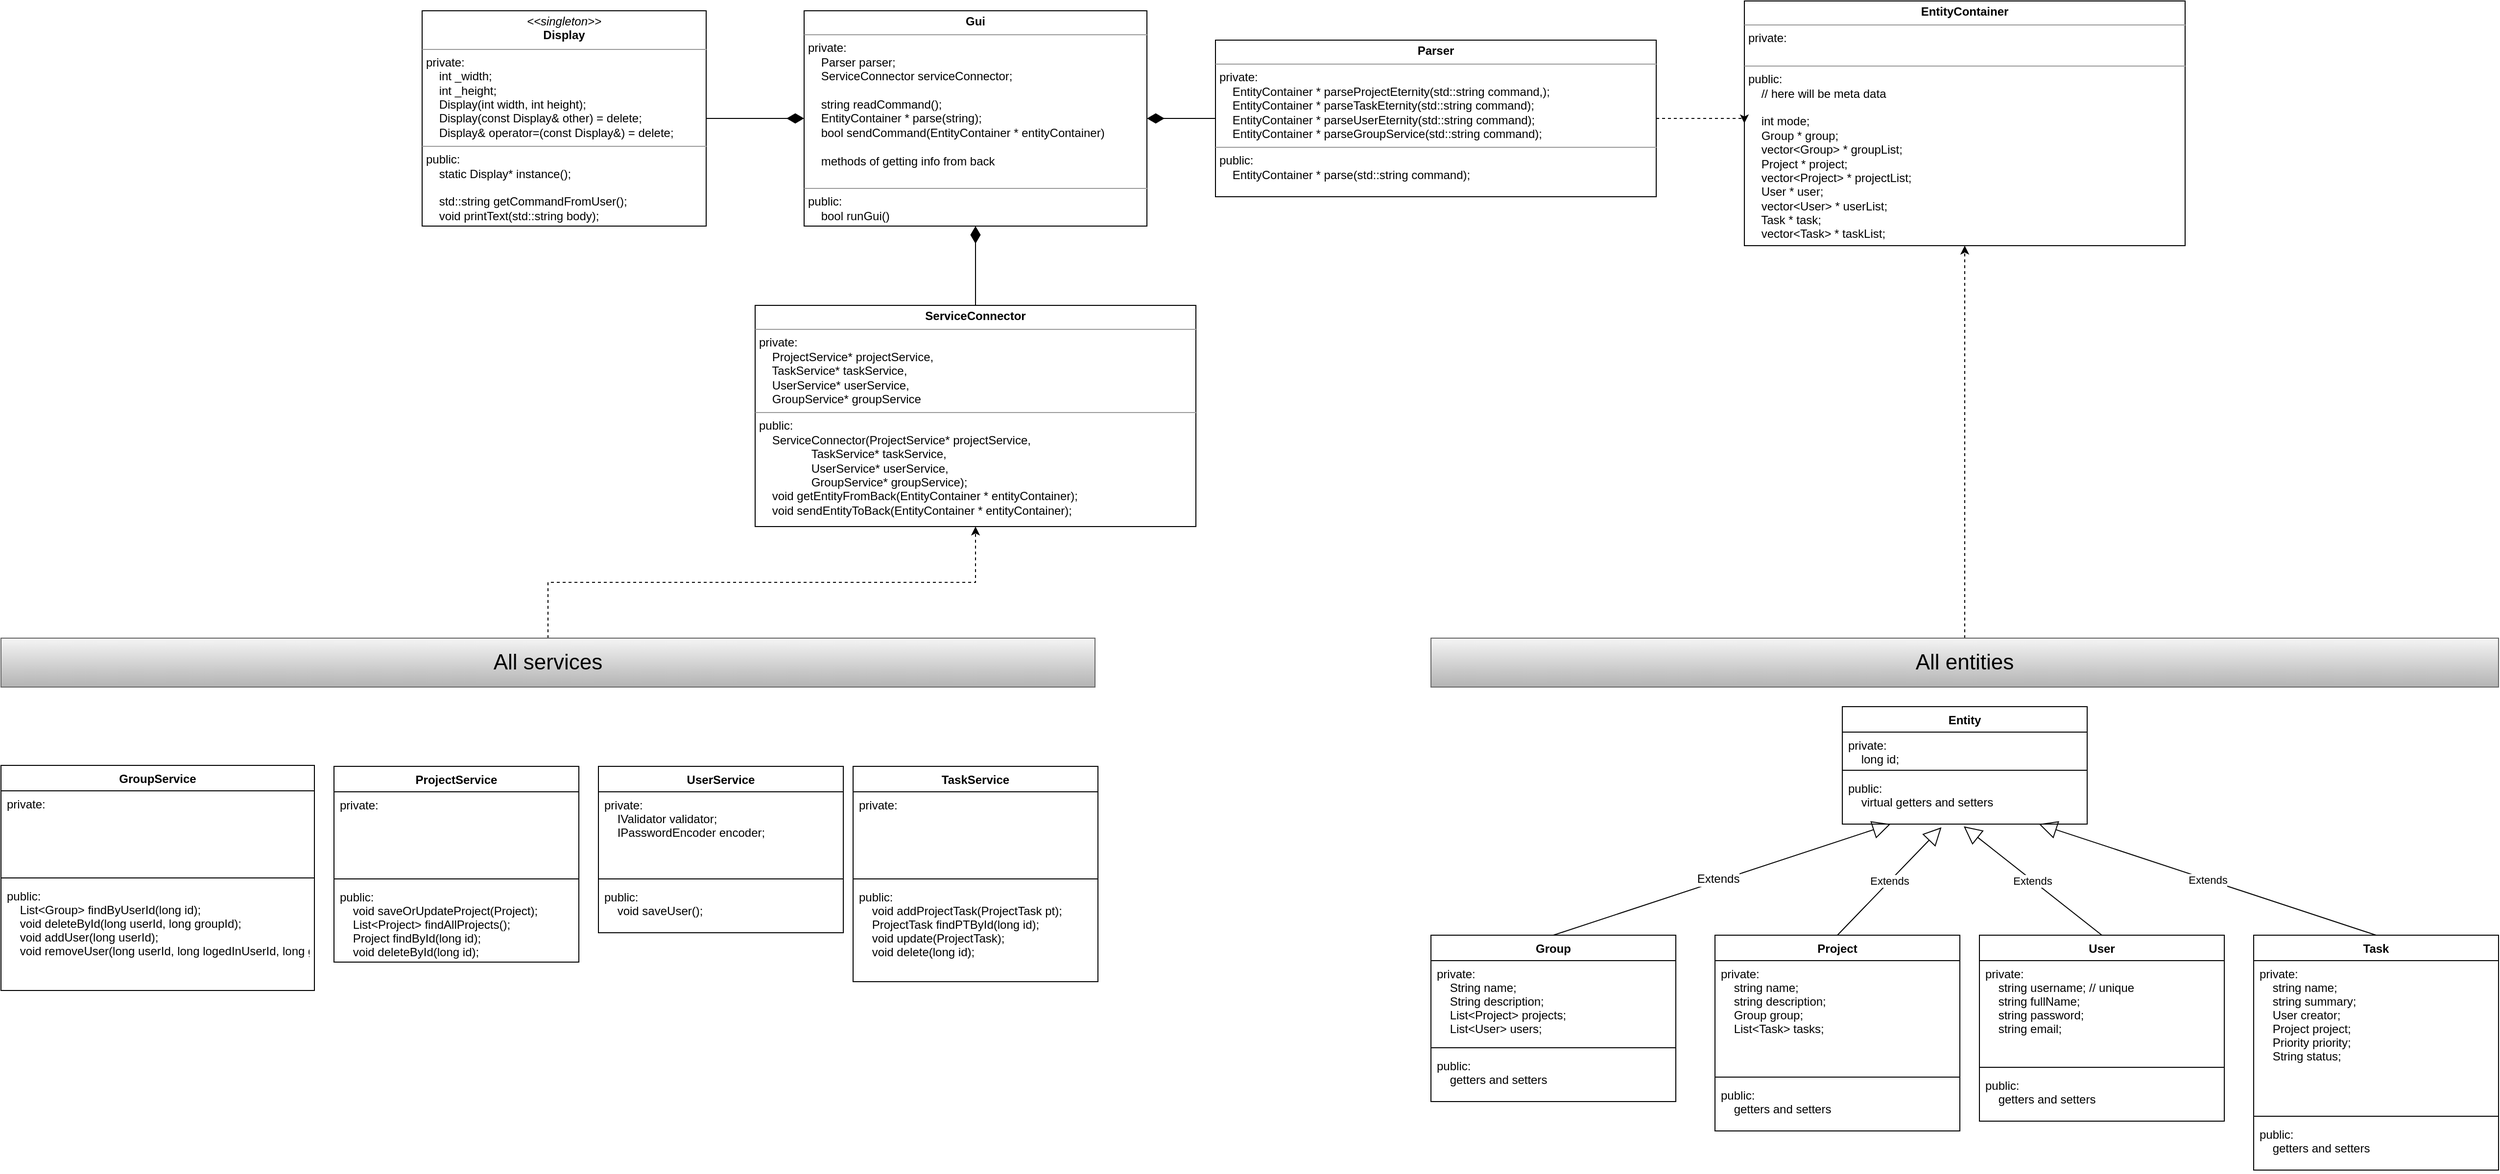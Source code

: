 <mxfile version="12.3.3" type="device" pages="1"><diagram id="evEWcM2YPz1NbU03ZHLD" name="Page-1"><mxGraphModel dx="1408" dy="760" grid="1" gridSize="10" guides="1" tooltips="1" connect="1" arrows="1" fold="1" page="1" pageScale="1" pageWidth="827" pageHeight="1169" math="0" shadow="0"><root><mxCell id="0"/><mxCell id="1" parent="0"/><mxCell id="UoXERc_oRHXMxvf60vUY-1" style="edgeStyle=orthogonalEdgeStyle;rounded=0;orthogonalLoop=1;jettySize=auto;html=1;entryX=0;entryY=0.5;entryDx=0;entryDy=0;startSize=15;endArrow=diamondThin;endFill=1;endSize=15;exitX=1;exitY=0.5;exitDx=0;exitDy=0;" parent="1" source="UoXERc_oRHXMxvf60vUY-2" target="UoXERc_oRHXMxvf60vUY-3" edge="1"><mxGeometry relative="1" as="geometry"/></mxCell><mxCell id="UoXERc_oRHXMxvf60vUY-2" value="&lt;p style=&quot;margin: 0px ; margin-top: 4px ; text-align: center&quot;&gt;&lt;i&gt;&amp;lt;&amp;lt;singleton&amp;gt;&amp;gt;&lt;/i&gt;&lt;br&gt;&lt;b&gt;Display&lt;/b&gt;&lt;/p&gt;&lt;hr size=&quot;1&quot;&gt;&lt;p style=&quot;margin: 0px ; margin-left: 4px&quot;&gt;private:&lt;/p&gt;&lt;p style=&quot;margin: 0px ; margin-left: 4px&quot;&gt;&amp;nbsp; &amp;nbsp; int _width;&lt;/p&gt;&lt;p style=&quot;margin: 0px ; margin-left: 4px&quot;&gt;&amp;nbsp; &amp;nbsp; int _height;&lt;/p&gt;&lt;p style=&quot;margin: 0px ; margin-left: 4px&quot;&gt;&amp;nbsp; &amp;nbsp; Display(int width, int height);&lt;/p&gt;&lt;p style=&quot;margin: 0px ; margin-left: 4px&quot;&gt;&amp;nbsp; &amp;nbsp; Display(const Display&amp;amp; other) = delete;&lt;/p&gt;&lt;p style=&quot;margin: 0px ; margin-left: 4px&quot;&gt;&lt;span&gt;&amp;nbsp; &amp;nbsp; Display&amp;amp; operator=(const Display&amp;amp;) = delete;&lt;/span&gt;&lt;/p&gt;&lt;hr size=&quot;1&quot;&gt;&lt;p style=&quot;margin: 0px ; margin-left: 4px&quot;&gt;public:&lt;/p&gt;&lt;p style=&quot;margin: 0px ; margin-left: 4px&quot;&gt;&amp;nbsp; &amp;nbsp;&amp;nbsp;&lt;span&gt;static Display* instance();&lt;/span&gt;&lt;/p&gt;&lt;p style=&quot;margin: 0px ; margin-left: 4px&quot;&gt;&lt;br&gt;&lt;/p&gt;&lt;p style=&quot;margin: 0px ; margin-left: 4px&quot;&gt;&amp;nbsp; &amp;nbsp; std::string getCommandFromUser();&lt;/p&gt;&lt;p style=&quot;margin: 0px ; margin-left: 4px&quot;&gt;&amp;nbsp; &amp;nbsp; void printText(std::string body);&lt;/p&gt;&lt;div&gt;&lt;br&gt;&lt;/div&gt;&lt;p style=&quot;margin: 0px ; margin-left: 4px&quot;&gt;&lt;br&gt;&lt;/p&gt;&lt;p style=&quot;margin: 0px ; margin-left: 4px&quot;&gt;&lt;br&gt;&lt;/p&gt;&lt;p style=&quot;margin: 0px ; margin-left: 4px&quot;&gt;&lt;br&gt;&lt;/p&gt;" style="verticalAlign=top;align=left;overflow=fill;fontSize=12;fontFamily=Helvetica;html=1;" parent="1" vertex="1"><mxGeometry x="770" y="170" width="290" height="220" as="geometry"/></mxCell><mxCell id="UoXERc_oRHXMxvf60vUY-3" value="&lt;p style=&quot;margin: 0px ; margin-top: 4px ; text-align: center&quot;&gt;&lt;b&gt;Gui&lt;/b&gt;&lt;/p&gt;&lt;hr size=&quot;1&quot;&gt;&lt;p style=&quot;margin: 0px ; margin-left: 4px&quot;&gt;private:&lt;/p&gt;&lt;p style=&quot;margin: 0px ; margin-left: 4px&quot;&gt;&amp;nbsp; &amp;nbsp; Parser parser;&lt;br&gt;&lt;/p&gt;&lt;p style=&quot;margin: 0px ; margin-left: 4px&quot;&gt;&amp;nbsp; &amp;nbsp; ServiceConnector serviceConnector;&lt;/p&gt;&lt;p style=&quot;margin: 0px ; margin-left: 4px&quot;&gt;&lt;br&gt;&lt;/p&gt;&lt;p style=&quot;margin: 0px 0px 0px 4px&quot;&gt;&amp;nbsp; &amp;nbsp; string readCommand();&lt;/p&gt;&lt;p style=&quot;margin: 0px 0px 0px 4px&quot;&gt;&amp;nbsp; &amp;nbsp; EntityContainer * parse(string);&lt;/p&gt;&lt;p style=&quot;margin: 0px 0px 0px 4px&quot;&gt;&amp;nbsp; &amp;nbsp; bool sendCommand(EntityContainer * entityContainer)&lt;/p&gt;&lt;p style=&quot;margin: 0px 0px 0px 4px&quot;&gt;&amp;nbsp; &amp;nbsp;&amp;nbsp;&lt;/p&gt;&lt;p style=&quot;margin: 0px 0px 0px 4px&quot;&gt;&amp;nbsp; &amp;nbsp; methods of getting info from back&lt;/p&gt;&lt;p style=&quot;margin: 0px 0px 0px 4px&quot;&gt;&amp;nbsp; &amp;nbsp;&amp;nbsp;&lt;/p&gt;&lt;hr size=&quot;1&quot;&gt;&lt;p style=&quot;margin: 0px ; margin-left: 4px&quot;&gt;public:&lt;/p&gt;&lt;p style=&quot;margin: 0px ; margin-left: 4px&quot;&gt;&amp;nbsp; &amp;nbsp; bool runGui()&lt;/p&gt;&lt;p style=&quot;margin: 0px ; margin-left: 4px&quot;&gt;&lt;br&gt;&lt;/p&gt;&lt;p style=&quot;margin: 0px ; margin-left: 4px&quot;&gt;&lt;br&gt;&lt;/p&gt;&lt;p style=&quot;margin: 0px ; margin-left: 4px&quot;&gt;&lt;br&gt;&lt;/p&gt;&lt;p style=&quot;margin: 0px ; margin-left: 4px&quot;&gt;&lt;br&gt;&lt;/p&gt;&lt;p style=&quot;margin: 0px ; margin-left: 4px&quot;&gt;&lt;br&gt;&lt;/p&gt;" style="verticalAlign=top;align=left;overflow=fill;fontSize=12;fontFamily=Helvetica;html=1;" parent="1" vertex="1"><mxGeometry x="1160" y="170" width="350" height="220" as="geometry"/></mxCell><mxCell id="UoXERc_oRHXMxvf60vUY-4" style="edgeStyle=orthogonalEdgeStyle;rounded=0;orthogonalLoop=1;jettySize=auto;html=1;entryX=1;entryY=0.5;entryDx=0;entryDy=0;startSize=15;endArrow=diamondThin;endFill=1;endSize=15;" parent="1" source="UoXERc_oRHXMxvf60vUY-5" target="UoXERc_oRHXMxvf60vUY-3" edge="1"><mxGeometry relative="1" as="geometry"/></mxCell><mxCell id="UoXERc_oRHXMxvf60vUY-5" value="&lt;p style=&quot;margin: 0px ; margin-top: 4px ; text-align: center&quot;&gt;&lt;b&gt;Parser&lt;/b&gt;&lt;/p&gt;&lt;hr size=&quot;1&quot;&gt;&lt;p style=&quot;margin: 0px ; margin-left: 4px&quot;&gt;private:&lt;/p&gt;&lt;p style=&quot;margin: 0px ; margin-left: 4px&quot;&gt;&amp;nbsp; &amp;nbsp; EntityContainer *&lt;span&gt;&amp;nbsp;parseProjectEternity(std::string command,);&lt;/span&gt;&lt;/p&gt;&lt;p style=&quot;margin: 0px ; margin-left: 4px&quot;&gt;&amp;nbsp; &amp;nbsp; EntityContainer * parseTaskEternity(std::string command);&lt;/p&gt;&lt;p style=&quot;margin: 0px ; margin-left: 4px&quot;&gt;&amp;nbsp; &amp;nbsp; EntityContainer * parseUserEternity(std::string command);&lt;/p&gt;&lt;p style=&quot;margin: 0px ; margin-left: 4px&quot;&gt;&amp;nbsp; &amp;nbsp; EntityContainer * parseGroupService(std::string command);&lt;/p&gt;&lt;hr size=&quot;1&quot;&gt;&lt;p style=&quot;margin: 0px ; margin-left: 4px&quot;&gt;public:&lt;/p&gt;&lt;p style=&quot;margin: 0px 0px 0px 4px&quot;&gt;&amp;nbsp; &amp;nbsp; EntityContainer * parse(std::string command&lt;span&gt;);&lt;/span&gt;&lt;/p&gt;&lt;p style=&quot;margin: 0px ; margin-left: 4px&quot;&gt;&lt;br&gt;&lt;/p&gt;&lt;p style=&quot;margin: 0px ; margin-left: 4px&quot;&gt;&lt;br&gt;&lt;/p&gt;" style="verticalAlign=top;align=left;overflow=fill;fontSize=12;fontFamily=Helvetica;html=1;" parent="1" vertex="1"><mxGeometry x="1580" y="200" width="450" height="160" as="geometry"/></mxCell><mxCell id="UoXERc_oRHXMxvf60vUY-6" value="Entity" style="swimlane;fontStyle=1;align=center;verticalAlign=top;childLayout=stackLayout;horizontal=1;startSize=26;horizontalStack=0;resizeParent=1;resizeParentMax=0;resizeLast=0;collapsible=1;marginBottom=0;" parent="1" vertex="1"><mxGeometry x="2220" y="881" width="250" height="120" as="geometry"/></mxCell><mxCell id="UoXERc_oRHXMxvf60vUY-7" value="private:&#10;    long id;" style="text;strokeColor=none;fillColor=none;align=left;verticalAlign=top;spacingLeft=4;spacingRight=4;overflow=hidden;rotatable=0;points=[[0,0.5],[1,0.5]];portConstraint=eastwest;" parent="UoXERc_oRHXMxvf60vUY-6" vertex="1"><mxGeometry y="26" width="250" height="34" as="geometry"/></mxCell><mxCell id="UoXERc_oRHXMxvf60vUY-8" value="" style="line;strokeWidth=1;fillColor=none;align=left;verticalAlign=middle;spacingTop=-1;spacingLeft=3;spacingRight=3;rotatable=0;labelPosition=right;points=[];portConstraint=eastwest;" parent="UoXERc_oRHXMxvf60vUY-6" vertex="1"><mxGeometry y="60" width="250" height="10" as="geometry"/></mxCell><mxCell id="UoXERc_oRHXMxvf60vUY-9" value="public:&#10;    virtual getters and setters" style="text;strokeColor=none;fillColor=none;align=left;verticalAlign=top;spacingLeft=4;spacingRight=4;overflow=hidden;rotatable=0;points=[[0,0.5],[1,0.5]];portConstraint=eastwest;" parent="UoXERc_oRHXMxvf60vUY-6" vertex="1"><mxGeometry y="70" width="250" height="50" as="geometry"/></mxCell><mxCell id="UoXERc_oRHXMxvf60vUY-10" value="Project" style="swimlane;fontStyle=1;align=center;verticalAlign=top;childLayout=stackLayout;horizontal=1;startSize=26;horizontalStack=0;resizeParent=1;resizeParentMax=0;resizeLast=0;collapsible=1;marginBottom=0;" parent="1" vertex="1"><mxGeometry x="2090" y="1114.5" width="250" height="200" as="geometry"/></mxCell><mxCell id="UoXERc_oRHXMxvf60vUY-11" value="private:&#10;    string name;&#10;    string description;&#10;    Group group;&#10;    List&lt;Task&gt; tasks;&#10;" style="text;strokeColor=none;fillColor=none;align=left;verticalAlign=top;spacingLeft=4;spacingRight=4;overflow=hidden;rotatable=0;points=[[0,0.5],[1,0.5]];portConstraint=eastwest;" parent="UoXERc_oRHXMxvf60vUY-10" vertex="1"><mxGeometry y="26" width="250" height="114" as="geometry"/></mxCell><mxCell id="UoXERc_oRHXMxvf60vUY-12" value="" style="line;strokeWidth=1;fillColor=none;align=left;verticalAlign=middle;spacingTop=-1;spacingLeft=3;spacingRight=3;rotatable=0;labelPosition=right;points=[];portConstraint=eastwest;" parent="UoXERc_oRHXMxvf60vUY-10" vertex="1"><mxGeometry y="140" width="250" height="10" as="geometry"/></mxCell><mxCell id="UoXERc_oRHXMxvf60vUY-13" value="public:&#10;    getters and setters" style="text;strokeColor=none;fillColor=none;align=left;verticalAlign=top;spacingLeft=4;spacingRight=4;overflow=hidden;rotatable=0;points=[[0,0.5],[1,0.5]];portConstraint=eastwest;" parent="UoXERc_oRHXMxvf60vUY-10" vertex="1"><mxGeometry y="150" width="250" height="50" as="geometry"/></mxCell><mxCell id="UoXERc_oRHXMxvf60vUY-14" value="User" style="swimlane;fontStyle=1;align=center;verticalAlign=top;childLayout=stackLayout;horizontal=1;startSize=26;horizontalStack=0;resizeParent=1;resizeParentMax=0;resizeLast=0;collapsible=1;marginBottom=0;" parent="1" vertex="1"><mxGeometry x="2360" y="1114.5" width="250" height="190" as="geometry"/></mxCell><mxCell id="UoXERc_oRHXMxvf60vUY-15" value="private:&#10;    string username; // unique&#10;    string fullName;&#10;    string password;&#10;    string email;" style="text;strokeColor=none;fillColor=none;align=left;verticalAlign=top;spacingLeft=4;spacingRight=4;overflow=hidden;rotatable=0;points=[[0,0.5],[1,0.5]];portConstraint=eastwest;" parent="UoXERc_oRHXMxvf60vUY-14" vertex="1"><mxGeometry y="26" width="250" height="104" as="geometry"/></mxCell><mxCell id="UoXERc_oRHXMxvf60vUY-16" value="" style="line;strokeWidth=1;fillColor=none;align=left;verticalAlign=middle;spacingTop=-1;spacingLeft=3;spacingRight=3;rotatable=0;labelPosition=right;points=[];portConstraint=eastwest;" parent="UoXERc_oRHXMxvf60vUY-14" vertex="1"><mxGeometry y="130" width="250" height="10" as="geometry"/></mxCell><mxCell id="UoXERc_oRHXMxvf60vUY-17" value="public:&#10;    getters and setters" style="text;strokeColor=none;fillColor=none;align=left;verticalAlign=top;spacingLeft=4;spacingRight=4;overflow=hidden;rotatable=0;points=[[0,0.5],[1,0.5]];portConstraint=eastwest;" parent="UoXERc_oRHXMxvf60vUY-14" vertex="1"><mxGeometry y="140" width="250" height="50" as="geometry"/></mxCell><mxCell id="UoXERc_oRHXMxvf60vUY-18" value="Task" style="swimlane;fontStyle=1;align=center;verticalAlign=top;childLayout=stackLayout;horizontal=1;startSize=26;horizontalStack=0;resizeParent=1;resizeParentMax=0;resizeLast=0;collapsible=1;marginBottom=0;" parent="1" vertex="1"><mxGeometry x="2640" y="1114.5" width="250" height="240" as="geometry"/></mxCell><mxCell id="UoXERc_oRHXMxvf60vUY-19" value="private:&#10;    string name;&#10;    string summary;&#10;    User creator;&#10;    Project project;&#10;    Priority priority;&#10;    String status;&#10;    " style="text;strokeColor=none;fillColor=none;align=left;verticalAlign=top;spacingLeft=4;spacingRight=4;overflow=hidden;rotatable=0;points=[[0,0.5],[1,0.5]];portConstraint=eastwest;" parent="UoXERc_oRHXMxvf60vUY-18" vertex="1"><mxGeometry y="26" width="250" height="154" as="geometry"/></mxCell><mxCell id="UoXERc_oRHXMxvf60vUY-20" value="" style="line;strokeWidth=1;fillColor=none;align=left;verticalAlign=middle;spacingTop=-1;spacingLeft=3;spacingRight=3;rotatable=0;labelPosition=right;points=[];portConstraint=eastwest;" parent="UoXERc_oRHXMxvf60vUY-18" vertex="1"><mxGeometry y="180" width="250" height="10" as="geometry"/></mxCell><mxCell id="UoXERc_oRHXMxvf60vUY-21" value="public:&#10;    getters and setters" style="text;strokeColor=none;fillColor=none;align=left;verticalAlign=top;spacingLeft=4;spacingRight=4;overflow=hidden;rotatable=0;points=[[0,0.5],[1,0.5]];portConstraint=eastwest;" parent="UoXERc_oRHXMxvf60vUY-18" vertex="1"><mxGeometry y="190" width="250" height="50" as="geometry"/></mxCell><mxCell id="UoXERc_oRHXMxvf60vUY-22" value="Extends" style="endArrow=block;endSize=16;endFill=0;html=1;exitX=0.5;exitY=0;exitDx=0;exitDy=0;entryX=0.405;entryY=1.066;entryDx=0;entryDy=0;entryPerimeter=0;" parent="1" source="UoXERc_oRHXMxvf60vUY-10" target="UoXERc_oRHXMxvf60vUY-9" edge="1"><mxGeometry width="160" relative="1" as="geometry"><mxPoint x="2215" y="1010" as="sourcePoint"/><mxPoint x="2300" y="980.5" as="targetPoint"/></mxGeometry></mxCell><mxCell id="UoXERc_oRHXMxvf60vUY-23" value="Extends" style="endArrow=block;endSize=16;endFill=0;html=1;exitX=0.5;exitY=0;exitDx=0;exitDy=0;entryX=0.496;entryY=1.047;entryDx=0;entryDy=0;entryPerimeter=0;" parent="1" source="UoXERc_oRHXMxvf60vUY-14" target="UoXERc_oRHXMxvf60vUY-9" edge="1"><mxGeometry width="160" relative="1" as="geometry"><mxPoint x="2225" y="1067.5" as="sourcePoint"/><mxPoint x="2310" y="990.5" as="targetPoint"/></mxGeometry></mxCell><mxCell id="UoXERc_oRHXMxvf60vUY-24" value="Extends" style="endArrow=block;endSize=16;endFill=0;html=1;exitX=0.5;exitY=0;exitDx=0;exitDy=0;" parent="1" source="UoXERc_oRHXMxvf60vUY-18" target="UoXERc_oRHXMxvf60vUY-9" edge="1"><mxGeometry width="160" relative="1" as="geometry"><mxPoint x="2670" y="1033.5" as="sourcePoint"/><mxPoint x="2755" y="956.5" as="targetPoint"/></mxGeometry></mxCell><mxCell id="UoXERc_oRHXMxvf60vUY-25" style="rounded=0;orthogonalLoop=1;jettySize=auto;html=1;endArrow=block;endFill=0;endSize=16;exitX=0.5;exitY=0;exitDx=0;exitDy=0;" parent="1" source="UoXERc_oRHXMxvf60vUY-27" target="UoXERc_oRHXMxvf60vUY-9" edge="1"><mxGeometry relative="1" as="geometry"/></mxCell><mxCell id="UoXERc_oRHXMxvf60vUY-26" value="Extends" style="text;html=1;resizable=0;points=[];align=center;verticalAlign=middle;labelBackgroundColor=#ffffff;" parent="UoXERc_oRHXMxvf60vUY-25" vertex="1" connectable="0"><mxGeometry x="-0.286" y="1" relative="1" as="geometry"><mxPoint x="45.5" y="-16" as="offset"/></mxGeometry></mxCell><mxCell id="UoXERc_oRHXMxvf60vUY-27" value="Group" style="swimlane;fontStyle=1;align=center;verticalAlign=top;childLayout=stackLayout;horizontal=1;startSize=26;horizontalStack=0;resizeParent=1;resizeParentMax=0;resizeLast=0;collapsible=1;marginBottom=0;" parent="1" vertex="1"><mxGeometry x="1800" y="1114.5" width="250" height="170" as="geometry"/></mxCell><mxCell id="UoXERc_oRHXMxvf60vUY-28" value="private:&#10;    String name;&#10;    String description;&#10;    List&lt;Project&gt; projects;&#10;    List&lt;User&gt; users;" style="text;strokeColor=none;fillColor=none;align=left;verticalAlign=top;spacingLeft=4;spacingRight=4;overflow=hidden;rotatable=0;points=[[0,0.5],[1,0.5]];portConstraint=eastwest;" parent="UoXERc_oRHXMxvf60vUY-27" vertex="1"><mxGeometry y="26" width="250" height="84" as="geometry"/></mxCell><mxCell id="UoXERc_oRHXMxvf60vUY-29" value="" style="line;strokeWidth=1;fillColor=none;align=left;verticalAlign=middle;spacingTop=-1;spacingLeft=3;spacingRight=3;rotatable=0;labelPosition=right;points=[];portConstraint=eastwest;" parent="UoXERc_oRHXMxvf60vUY-27" vertex="1"><mxGeometry y="110" width="250" height="10" as="geometry"/></mxCell><mxCell id="UoXERc_oRHXMxvf60vUY-30" value="public:&#10;    getters and setters" style="text;strokeColor=none;fillColor=none;align=left;verticalAlign=top;spacingLeft=4;spacingRight=4;overflow=hidden;rotatable=0;points=[[0,0.5],[1,0.5]];portConstraint=eastwest;" parent="UoXERc_oRHXMxvf60vUY-27" vertex="1"><mxGeometry y="120" width="250" height="50" as="geometry"/></mxCell><mxCell id="UoXERc_oRHXMxvf60vUY-31" style="edgeStyle=orthogonalEdgeStyle;rounded=0;orthogonalLoop=1;jettySize=auto;html=1;exitX=0.5;exitY=0;exitDx=0;exitDy=0;entryX=0.5;entryY=1;entryDx=0;entryDy=0;dashed=1;" parent="1" source="UoXERc_oRHXMxvf60vUY-32" target="UoXERc_oRHXMxvf60vUY-52" edge="1"><mxGeometry relative="1" as="geometry"/></mxCell><mxCell id="UoXERc_oRHXMxvf60vUY-32" value="&lt;span style=&quot;font-size: 22px&quot;&gt;All entities&lt;br&gt;&lt;/span&gt;" style="text;html=1;align=center;verticalAlign=middle;whiteSpace=wrap;rounded=0;fillColor=#f5f5f5;strokeColor=#666666;gradientColor=#b3b3b3;" parent="1" vertex="1"><mxGeometry x="1800" y="811" width="1090" height="50" as="geometry"/></mxCell><mxCell id="UoXERc_oRHXMxvf60vUY-33" value="GroupService" style="swimlane;fontStyle=1;align=center;verticalAlign=top;childLayout=stackLayout;horizontal=1;startSize=26;horizontalStack=0;resizeParent=1;resizeParentMax=0;resizeLast=0;collapsible=1;marginBottom=0;" parent="1" vertex="1"><mxGeometry x="340" y="941" width="320" height="230" as="geometry"/></mxCell><mxCell id="UoXERc_oRHXMxvf60vUY-34" value="private:" style="text;strokeColor=none;fillColor=none;align=left;verticalAlign=top;spacingLeft=4;spacingRight=4;overflow=hidden;rotatable=0;points=[[0,0.5],[1,0.5]];portConstraint=eastwest;" parent="UoXERc_oRHXMxvf60vUY-33" vertex="1"><mxGeometry y="26" width="320" height="84" as="geometry"/></mxCell><mxCell id="UoXERc_oRHXMxvf60vUY-35" value="" style="line;strokeWidth=1;fillColor=none;align=left;verticalAlign=middle;spacingTop=-1;spacingLeft=3;spacingRight=3;rotatable=0;labelPosition=right;points=[];portConstraint=eastwest;" parent="UoXERc_oRHXMxvf60vUY-33" vertex="1"><mxGeometry y="110" width="320" height="10" as="geometry"/></mxCell><mxCell id="UoXERc_oRHXMxvf60vUY-36" value="public:&#10;    List&lt;Group&gt; findByUserId(long id);&#10;    void deleteById(long userId, long groupId);&#10;    void addUser(long userId);&#10;    void removeUser(long userId, long logedInUserId, long groupId);&#10;   " style="text;strokeColor=none;fillColor=none;align=left;verticalAlign=top;spacingLeft=4;spacingRight=4;overflow=hidden;rotatable=0;points=[[0,0.5],[1,0.5]];portConstraint=eastwest;" parent="UoXERc_oRHXMxvf60vUY-33" vertex="1"><mxGeometry y="120" width="320" height="110" as="geometry"/></mxCell><mxCell id="UoXERc_oRHXMxvf60vUY-37" value="ProjectService" style="swimlane;fontStyle=1;align=center;verticalAlign=top;childLayout=stackLayout;horizontal=1;startSize=26;horizontalStack=0;resizeParent=1;resizeParentMax=0;resizeLast=0;collapsible=1;marginBottom=0;" parent="1" vertex="1"><mxGeometry x="680" y="942" width="250" height="200" as="geometry"/></mxCell><mxCell id="UoXERc_oRHXMxvf60vUY-38" value="private:&#10;    " style="text;strokeColor=none;fillColor=none;align=left;verticalAlign=top;spacingLeft=4;spacingRight=4;overflow=hidden;rotatable=0;points=[[0,0.5],[1,0.5]];portConstraint=eastwest;" parent="UoXERc_oRHXMxvf60vUY-37" vertex="1"><mxGeometry y="26" width="250" height="84" as="geometry"/></mxCell><mxCell id="UoXERc_oRHXMxvf60vUY-39" value="" style="line;strokeWidth=1;fillColor=none;align=left;verticalAlign=middle;spacingTop=-1;spacingLeft=3;spacingRight=3;rotatable=0;labelPosition=right;points=[];portConstraint=eastwest;" parent="UoXERc_oRHXMxvf60vUY-37" vertex="1"><mxGeometry y="110" width="250" height="10" as="geometry"/></mxCell><mxCell id="UoXERc_oRHXMxvf60vUY-40" value="public:&#10;    void saveOrUpdateProject(Project);&#10;    List&lt;Project&gt; findAllProjects();&#10;    Project findById(long id);&#10;    void deleteById(long id);&#10;    " style="text;strokeColor=none;fillColor=none;align=left;verticalAlign=top;spacingLeft=4;spacingRight=4;overflow=hidden;rotatable=0;points=[[0,0.5],[1,0.5]];portConstraint=eastwest;" parent="UoXERc_oRHXMxvf60vUY-37" vertex="1"><mxGeometry y="120" width="250" height="80" as="geometry"/></mxCell><mxCell id="UoXERc_oRHXMxvf60vUY-41" value="UserService" style="swimlane;fontStyle=1;align=center;verticalAlign=top;childLayout=stackLayout;horizontal=1;startSize=26;horizontalStack=0;resizeParent=1;resizeParentMax=0;resizeLast=0;collapsible=1;marginBottom=0;" parent="1" vertex="1"><mxGeometry x="950" y="942" width="250" height="170" as="geometry"/></mxCell><mxCell id="UoXERc_oRHXMxvf60vUY-42" value="private:&#10;    IValidator validator;&#10;    IPasswordEncoder encoder;" style="text;strokeColor=none;fillColor=none;align=left;verticalAlign=top;spacingLeft=4;spacingRight=4;overflow=hidden;rotatable=0;points=[[0,0.5],[1,0.5]];portConstraint=eastwest;" parent="UoXERc_oRHXMxvf60vUY-41" vertex="1"><mxGeometry y="26" width="250" height="84" as="geometry"/></mxCell><mxCell id="UoXERc_oRHXMxvf60vUY-43" value="" style="line;strokeWidth=1;fillColor=none;align=left;verticalAlign=middle;spacingTop=-1;spacingLeft=3;spacingRight=3;rotatable=0;labelPosition=right;points=[];portConstraint=eastwest;" parent="UoXERc_oRHXMxvf60vUY-41" vertex="1"><mxGeometry y="110" width="250" height="10" as="geometry"/></mxCell><mxCell id="UoXERc_oRHXMxvf60vUY-44" value="public:&#10;    void saveUser();" style="text;strokeColor=none;fillColor=none;align=left;verticalAlign=top;spacingLeft=4;spacingRight=4;overflow=hidden;rotatable=0;points=[[0,0.5],[1,0.5]];portConstraint=eastwest;" parent="UoXERc_oRHXMxvf60vUY-41" vertex="1"><mxGeometry y="120" width="250" height="50" as="geometry"/></mxCell><mxCell id="UoXERc_oRHXMxvf60vUY-45" value="TaskService" style="swimlane;fontStyle=1;align=center;verticalAlign=top;childLayout=stackLayout;horizontal=1;startSize=26;horizontalStack=0;resizeParent=1;resizeParentMax=0;resizeLast=0;collapsible=1;marginBottom=0;" parent="1" vertex="1"><mxGeometry x="1210" y="942" width="250" height="220" as="geometry"/></mxCell><mxCell id="UoXERc_oRHXMxvf60vUY-46" value="private:" style="text;strokeColor=none;fillColor=none;align=left;verticalAlign=top;spacingLeft=4;spacingRight=4;overflow=hidden;rotatable=0;points=[[0,0.5],[1,0.5]];portConstraint=eastwest;" parent="UoXERc_oRHXMxvf60vUY-45" vertex="1"><mxGeometry y="26" width="250" height="84" as="geometry"/></mxCell><mxCell id="UoXERc_oRHXMxvf60vUY-47" value="" style="line;strokeWidth=1;fillColor=none;align=left;verticalAlign=middle;spacingTop=-1;spacingLeft=3;spacingRight=3;rotatable=0;labelPosition=right;points=[];portConstraint=eastwest;" parent="UoXERc_oRHXMxvf60vUY-45" vertex="1"><mxGeometry y="110" width="250" height="10" as="geometry"/></mxCell><mxCell id="UoXERc_oRHXMxvf60vUY-48" value="public:&#10;    void addProjectTask(ProjectTask pt);&#10;    ProjectTask findPTById(long id);&#10;    void update(ProjectTask);&#10;    void delete(long id);&#10;    " style="text;strokeColor=none;fillColor=none;align=left;verticalAlign=top;spacingLeft=4;spacingRight=4;overflow=hidden;rotatable=0;points=[[0,0.5],[1,0.5]];portConstraint=eastwest;" parent="UoXERc_oRHXMxvf60vUY-45" vertex="1"><mxGeometry y="120" width="250" height="100" as="geometry"/></mxCell><mxCell id="UoXERc_oRHXMxvf60vUY-49" style="edgeStyle=orthogonalEdgeStyle;rounded=0;orthogonalLoop=1;jettySize=auto;html=1;exitX=0.5;exitY=0;exitDx=0;exitDy=0;entryX=0.5;entryY=1;entryDx=0;entryDy=0;dashed=1;" parent="1" source="UoXERc_oRHXMxvf60vUY-50" target="UoXERc_oRHXMxvf60vUY-56" edge="1"><mxGeometry relative="1" as="geometry"/></mxCell><mxCell id="UoXERc_oRHXMxvf60vUY-50" value="&lt;span style=&quot;font-size: 22px&quot;&gt;All services&lt;br&gt;&lt;/span&gt;" style="text;html=1;align=center;verticalAlign=middle;whiteSpace=wrap;rounded=0;fillColor=#f5f5f5;strokeColor=#666666;gradientColor=#b3b3b3;" parent="1" vertex="1"><mxGeometry x="340" y="811" width="1117" height="50" as="geometry"/></mxCell><mxCell id="UoXERc_oRHXMxvf60vUY-52" value="&lt;p style=&quot;margin: 0px ; margin-top: 4px ; text-align: center&quot;&gt;&lt;b&gt;EntityContainer&lt;/b&gt;&lt;/p&gt;&lt;hr size=&quot;1&quot;&gt;&lt;p style=&quot;margin: 0px ; margin-left: 4px&quot;&gt;private:&lt;/p&gt;&lt;p style=&quot;margin: 0px ; margin-left: 4px&quot;&gt;&amp;nbsp; &amp;nbsp;&amp;nbsp;&lt;br&gt;&lt;/p&gt;&lt;hr size=&quot;1&quot;&gt;&lt;p style=&quot;margin: 0px ; margin-left: 4px&quot;&gt;public:&lt;/p&gt;&lt;p style=&quot;margin: 0px ; margin-left: 4px&quot;&gt;&amp;nbsp; &amp;nbsp; // here will be meta data&lt;/p&gt;&lt;p style=&quot;margin: 0px ; margin-left: 4px&quot;&gt;&lt;br&gt;&lt;/p&gt;&lt;p style=&quot;margin: 0px ; margin-left: 4px&quot;&gt;&amp;nbsp; &amp;nbsp; int mode;&lt;/p&gt;&lt;p style=&quot;margin: 0px 0px 0px 4px&quot;&gt;&amp;nbsp; &amp;nbsp; Group * group;&lt;/p&gt;&lt;p style=&quot;margin: 0px 0px 0px 4px&quot;&gt;&amp;nbsp; &amp;nbsp; vector&amp;lt;Group&amp;gt; * groupList;&lt;/p&gt;&lt;p style=&quot;margin: 0px 0px 0px 4px&quot;&gt;&amp;nbsp; &amp;nbsp; Project * project;&lt;/p&gt;&lt;p style=&quot;margin: 0px 0px 0px 4px&quot;&gt;&amp;nbsp; &amp;nbsp; vector&amp;lt;Project&amp;gt; * projectList;&lt;/p&gt;&lt;p style=&quot;margin: 0px 0px 0px 4px&quot;&gt;&amp;nbsp; &amp;nbsp; User * user;&lt;/p&gt;&lt;p style=&quot;margin: 0px 0px 0px 4px&quot;&gt;&amp;nbsp; &amp;nbsp; vector&amp;lt;User&amp;gt; * userList;&lt;/p&gt;&lt;p style=&quot;margin: 0px 0px 0px 4px&quot;&gt;&amp;nbsp; &amp;nbsp; Task * task;&lt;/p&gt;&lt;p style=&quot;margin: 0px 0px 0px 4px&quot;&gt;&amp;nbsp; &amp;nbsp; vector&amp;lt;Task&amp;gt; * taskList;&lt;/p&gt;&lt;p style=&quot;margin: 0px 0px 0px 4px&quot;&gt;&lt;br&gt;&lt;/p&gt;&lt;p style=&quot;margin: 0px 0px 0px 4px&quot;&gt;&lt;br&gt;&lt;/p&gt;&lt;p style=&quot;margin: 0px ; margin-left: 4px&quot;&gt;&lt;br&gt;&lt;/p&gt;&lt;p style=&quot;margin: 0px ; margin-left: 4px&quot;&gt;&lt;br&gt;&lt;/p&gt;" style="verticalAlign=top;align=left;overflow=fill;fontSize=12;fontFamily=Helvetica;html=1;" parent="1" vertex="1"><mxGeometry x="2120" y="160" width="450" height="250" as="geometry"/></mxCell><mxCell id="UoXERc_oRHXMxvf60vUY-55" style="edgeStyle=orthogonalEdgeStyle;rounded=0;orthogonalLoop=1;jettySize=auto;html=1;exitX=1;exitY=0.5;exitDx=0;exitDy=0;entryX=0;entryY=0.5;entryDx=0;entryDy=0;dashed=1;" parent="1" source="UoXERc_oRHXMxvf60vUY-5" target="UoXERc_oRHXMxvf60vUY-52" edge="1"><mxGeometry relative="1" as="geometry"><mxPoint x="2101.471" y="579.647" as="sourcePoint"/><mxPoint x="2301.471" y="399.647" as="targetPoint"/><Array as="points"><mxPoint x="2067" y="280"/><mxPoint x="2067" y="280"/></Array></mxGeometry></mxCell><mxCell id="UoXERc_oRHXMxvf60vUY-56" value="&lt;p style=&quot;margin: 4px 0px 0px ; text-align: center&quot;&gt;&lt;b&gt;ServiceConnector&lt;/b&gt;&lt;/p&gt;&lt;hr size=&quot;1&quot;&gt;&lt;p style=&quot;margin: 0px ; margin-left: 4px&quot;&gt;private:&lt;/p&gt;&lt;p style=&quot;margin: 0px ; margin-left: 4px&quot;&gt;&amp;nbsp; &amp;nbsp;&amp;nbsp;&lt;span&gt;ProjectService* projectService,&lt;/span&gt;&lt;br&gt;&lt;/p&gt;&lt;p style=&quot;margin: 0px 0px 0px 4px&quot;&gt;&amp;nbsp; &amp;nbsp; TaskService* taskService,&lt;/p&gt;&lt;p style=&quot;margin: 0px 0px 0px 4px&quot;&gt;&amp;nbsp; &amp;nbsp; UserService* userService,&lt;/p&gt;&lt;p style=&quot;margin: 0px 0px 0px 4px&quot;&gt;&amp;nbsp; &amp;nbsp; GroupService* groupService&lt;/p&gt;&lt;hr size=&quot;1&quot;&gt;&lt;p style=&quot;margin: 0px ; margin-left: 4px&quot;&gt;public:&lt;/p&gt;&lt;p style=&quot;margin: 0px ; margin-left: 4px&quot;&gt;&amp;nbsp; &amp;nbsp; ServiceConnector(&lt;span&gt;ProjectService* projectService,&lt;/span&gt;&lt;/p&gt;&lt;p style=&quot;margin: 0px 0px 0px 4px&quot;&gt;&lt;span style=&quot;white-space: pre&quot;&gt;&#9;&#9;&lt;/span&gt;TaskService* taskService,&lt;/p&gt;&lt;p style=&quot;margin: 0px 0px 0px 4px&quot;&gt;&lt;span style=&quot;white-space: pre&quot;&gt;&#9;&#9;&lt;/span&gt;UserService* userService,&lt;/p&gt;&lt;p style=&quot;margin: 0px 0px 0px 4px&quot;&gt;&lt;span style=&quot;white-space: pre&quot;&gt;&#9;&#9;&lt;/span&gt;GroupService* groupService);&lt;/p&gt;&lt;p style=&quot;margin: 0px 0px 0px 4px&quot;&gt;&amp;nbsp; &amp;nbsp; void getEntityFromBack(EntityContainer * entityContainer);&lt;/p&gt;&lt;p style=&quot;margin: 0px 0px 0px 4px&quot;&gt;&amp;nbsp; &amp;nbsp; void sendEntityToBack(EntityContainer * entityContainer);&lt;/p&gt;&lt;p style=&quot;margin: 0px ; margin-left: 4px&quot;&gt;&lt;br&gt;&lt;/p&gt;" style="verticalAlign=top;align=left;overflow=fill;fontSize=12;fontFamily=Helvetica;html=1;" parent="1" vertex="1"><mxGeometry x="1110" y="471" width="450" height="226" as="geometry"/></mxCell><mxCell id="UoXERc_oRHXMxvf60vUY-58" style="edgeStyle=orthogonalEdgeStyle;rounded=0;orthogonalLoop=1;jettySize=auto;html=1;entryX=0.5;entryY=1;entryDx=0;entryDy=0;startSize=15;endArrow=diamondThin;endFill=1;endSize=15;exitX=0.5;exitY=0;exitDx=0;exitDy=0;" parent="1" source="UoXERc_oRHXMxvf60vUY-56" target="UoXERc_oRHXMxvf60vUY-3" edge="1"><mxGeometry relative="1" as="geometry"><mxPoint x="1590" y="290" as="sourcePoint"/><mxPoint x="1490" y="290" as="targetPoint"/></mxGeometry></mxCell></root></mxGraphModel></diagram></mxfile>